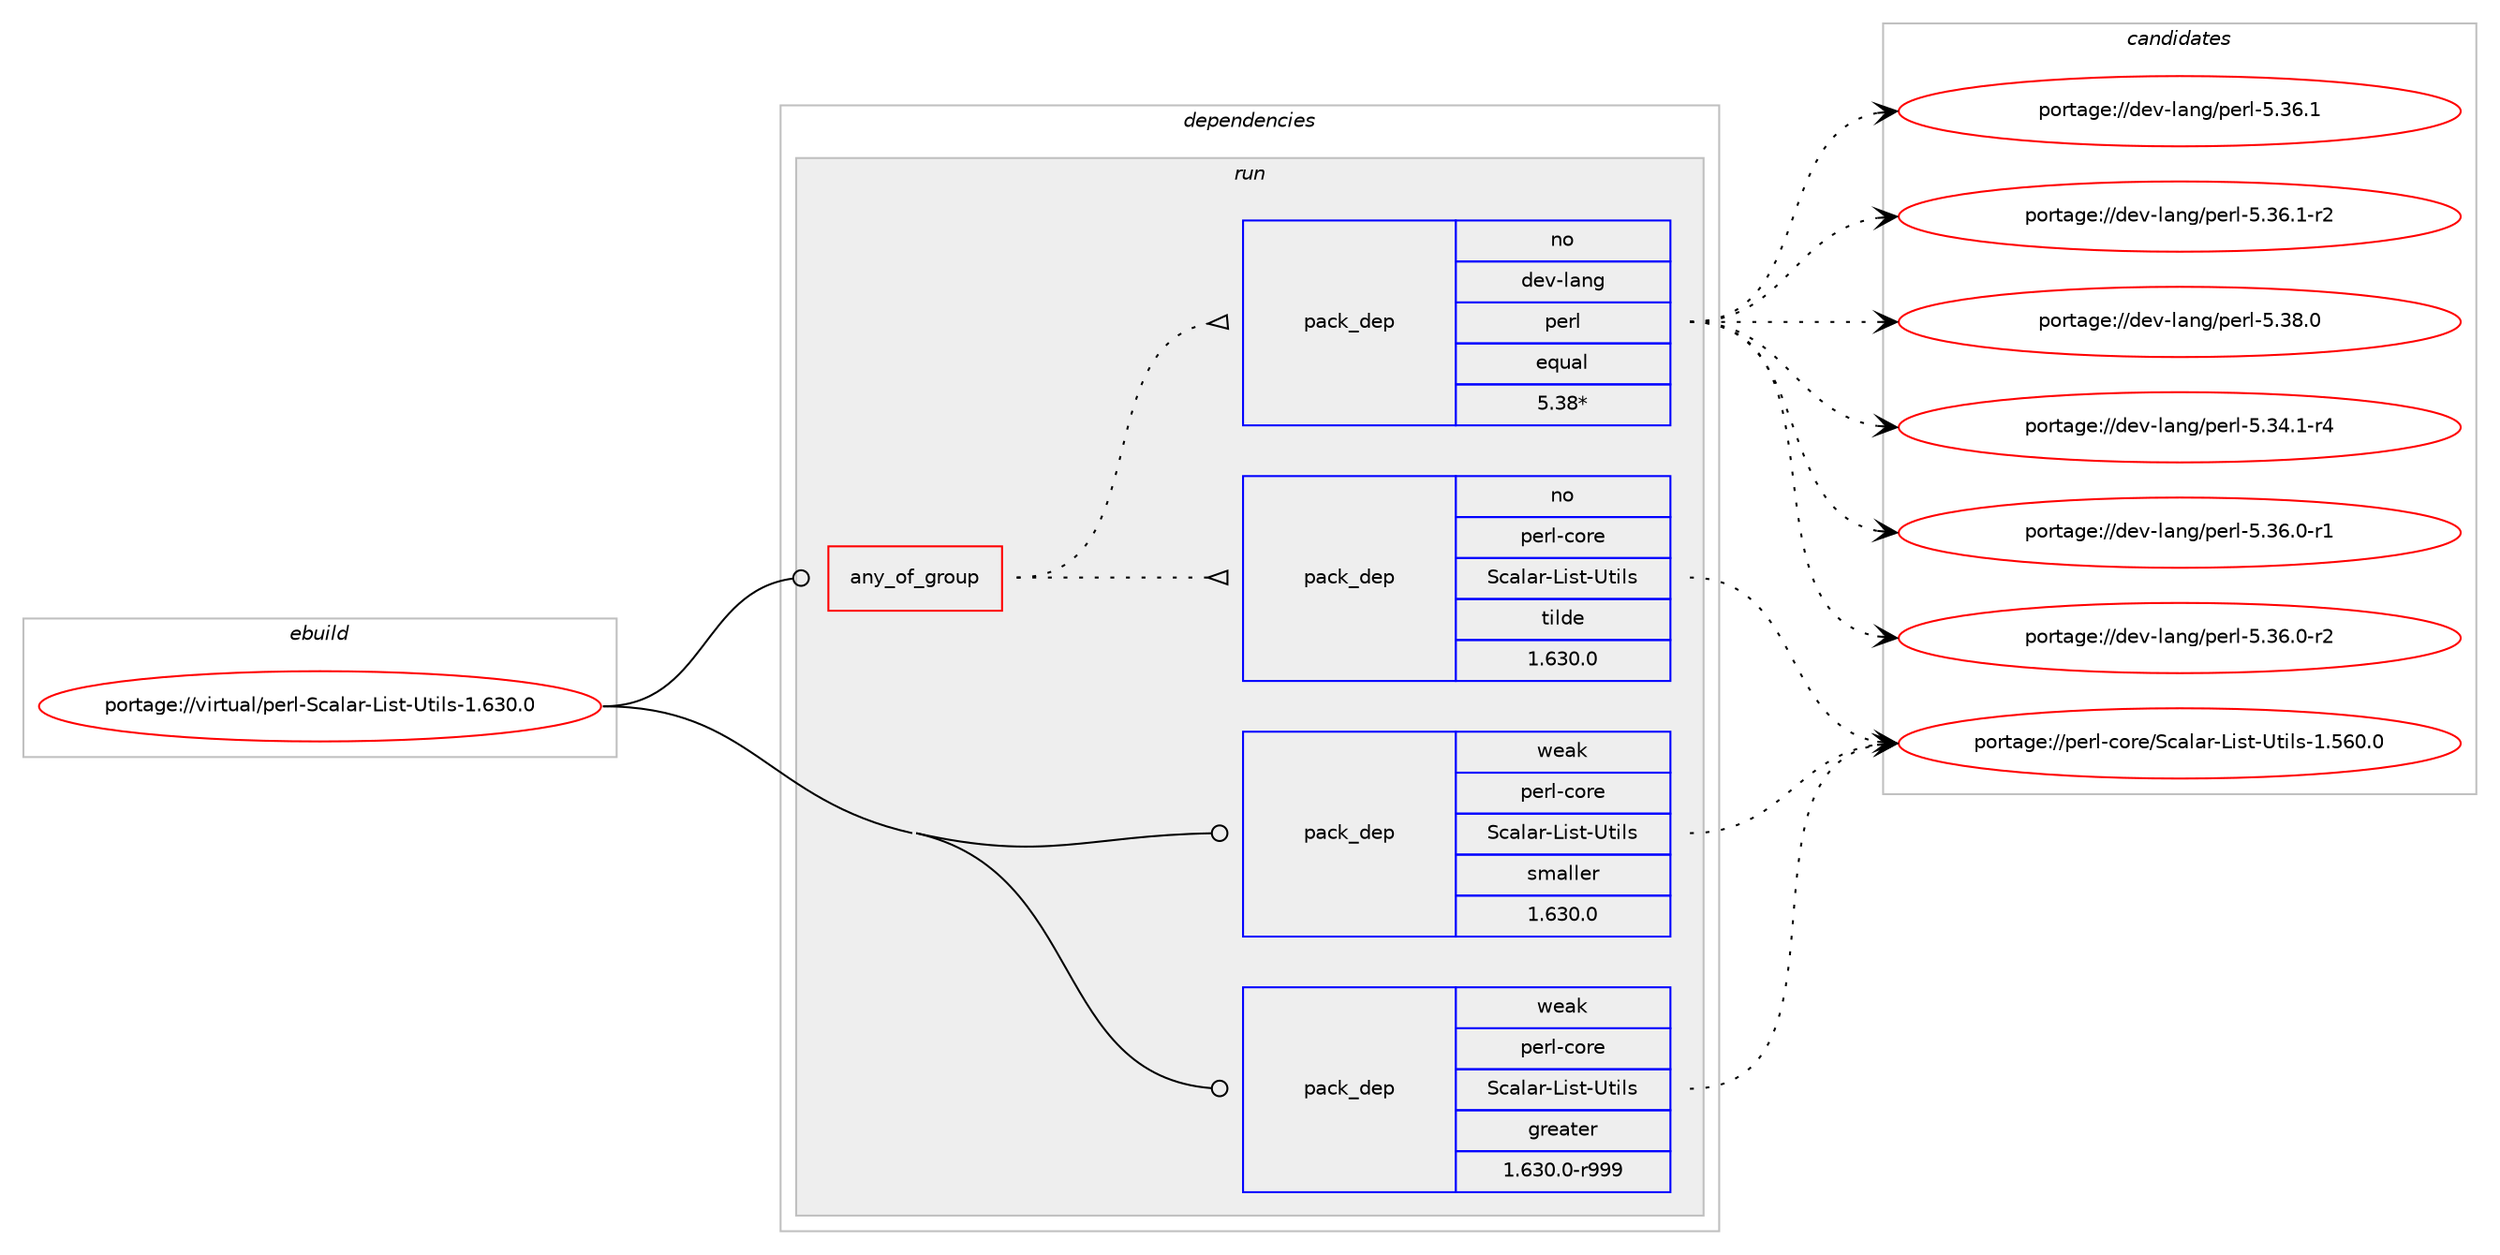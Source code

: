 digraph prolog {

# *************
# Graph options
# *************

newrank=true;
concentrate=true;
compound=true;
graph [rankdir=LR,fontname=Helvetica,fontsize=10,ranksep=1.5];#, ranksep=2.5, nodesep=0.2];
edge  [arrowhead=vee];
node  [fontname=Helvetica,fontsize=10];

# **********
# The ebuild
# **********

subgraph cluster_leftcol {
color=gray;
rank=same;
label=<<i>ebuild</i>>;
id [label="portage://virtual/perl-Scalar-List-Utils-1.630.0", color=red, width=4, href="../virtual/perl-Scalar-List-Utils-1.630.0.svg"];
}

# ****************
# The dependencies
# ****************

subgraph cluster_midcol {
color=gray;
label=<<i>dependencies</i>>;
subgraph cluster_compile {
fillcolor="#eeeeee";
style=filled;
label=<<i>compile</i>>;
}
subgraph cluster_compileandrun {
fillcolor="#eeeeee";
style=filled;
label=<<i>compile and run</i>>;
}
subgraph cluster_run {
fillcolor="#eeeeee";
style=filled;
label=<<i>run</i>>;
subgraph any86 {
dependency2046 [label=<<TABLE BORDER="0" CELLBORDER="1" CELLSPACING="0" CELLPADDING="4"><TR><TD CELLPADDING="10">any_of_group</TD></TR></TABLE>>, shape=none, color=red];subgraph pack1067 {
dependency2047 [label=<<TABLE BORDER="0" CELLBORDER="1" CELLSPACING="0" CELLPADDING="4" WIDTH="220"><TR><TD ROWSPAN="6" CELLPADDING="30">pack_dep</TD></TR><TR><TD WIDTH="110">no</TD></TR><TR><TD>dev-lang</TD></TR><TR><TD>perl</TD></TR><TR><TD>equal</TD></TR><TR><TD>5.38*</TD></TR></TABLE>>, shape=none, color=blue];
}
dependency2046:e -> dependency2047:w [weight=20,style="dotted",arrowhead="oinv"];
subgraph pack1068 {
dependency2048 [label=<<TABLE BORDER="0" CELLBORDER="1" CELLSPACING="0" CELLPADDING="4" WIDTH="220"><TR><TD ROWSPAN="6" CELLPADDING="30">pack_dep</TD></TR><TR><TD WIDTH="110">no</TD></TR><TR><TD>perl-core</TD></TR><TR><TD>Scalar-List-Utils</TD></TR><TR><TD>tilde</TD></TR><TR><TD>1.630.0</TD></TR></TABLE>>, shape=none, color=blue];
}
dependency2046:e -> dependency2048:w [weight=20,style="dotted",arrowhead="oinv"];
}
id:e -> dependency2046:w [weight=20,style="solid",arrowhead="odot"];
# *** BEGIN UNKNOWN DEPENDENCY TYPE (TODO) ***
# id -> package_dependency(portage://virtual/perl-Scalar-List-Utils-1.630.0,run,no,dev-lang,perl,none,[,,],any_same_slot,[])
# *** END UNKNOWN DEPENDENCY TYPE (TODO) ***

subgraph pack1069 {
dependency2049 [label=<<TABLE BORDER="0" CELLBORDER="1" CELLSPACING="0" CELLPADDING="4" WIDTH="220"><TR><TD ROWSPAN="6" CELLPADDING="30">pack_dep</TD></TR><TR><TD WIDTH="110">weak</TD></TR><TR><TD>perl-core</TD></TR><TR><TD>Scalar-List-Utils</TD></TR><TR><TD>greater</TD></TR><TR><TD>1.630.0-r999</TD></TR></TABLE>>, shape=none, color=blue];
}
id:e -> dependency2049:w [weight=20,style="solid",arrowhead="odot"];
subgraph pack1070 {
dependency2050 [label=<<TABLE BORDER="0" CELLBORDER="1" CELLSPACING="0" CELLPADDING="4" WIDTH="220"><TR><TD ROWSPAN="6" CELLPADDING="30">pack_dep</TD></TR><TR><TD WIDTH="110">weak</TD></TR><TR><TD>perl-core</TD></TR><TR><TD>Scalar-List-Utils</TD></TR><TR><TD>smaller</TD></TR><TR><TD>1.630.0</TD></TR></TABLE>>, shape=none, color=blue];
}
id:e -> dependency2050:w [weight=20,style="solid",arrowhead="odot"];
}
}

# **************
# The candidates
# **************

subgraph cluster_choices {
rank=same;
color=gray;
label=<<i>candidates</i>>;

subgraph choice1067 {
color=black;
nodesep=1;
choice100101118451089711010347112101114108455346515246494511452 [label="portage://dev-lang/perl-5.34.1-r4", color=red, width=4,href="../dev-lang/perl-5.34.1-r4.svg"];
choice100101118451089711010347112101114108455346515446484511449 [label="portage://dev-lang/perl-5.36.0-r1", color=red, width=4,href="../dev-lang/perl-5.36.0-r1.svg"];
choice100101118451089711010347112101114108455346515446484511450 [label="portage://dev-lang/perl-5.36.0-r2", color=red, width=4,href="../dev-lang/perl-5.36.0-r2.svg"];
choice10010111845108971101034711210111410845534651544649 [label="portage://dev-lang/perl-5.36.1", color=red, width=4,href="../dev-lang/perl-5.36.1.svg"];
choice100101118451089711010347112101114108455346515446494511450 [label="portage://dev-lang/perl-5.36.1-r2", color=red, width=4,href="../dev-lang/perl-5.36.1-r2.svg"];
choice10010111845108971101034711210111410845534651564648 [label="portage://dev-lang/perl-5.38.0", color=red, width=4,href="../dev-lang/perl-5.38.0.svg"];
dependency2047:e -> choice100101118451089711010347112101114108455346515246494511452:w [style=dotted,weight="100"];
dependency2047:e -> choice100101118451089711010347112101114108455346515446484511449:w [style=dotted,weight="100"];
dependency2047:e -> choice100101118451089711010347112101114108455346515446484511450:w [style=dotted,weight="100"];
dependency2047:e -> choice10010111845108971101034711210111410845534651544649:w [style=dotted,weight="100"];
dependency2047:e -> choice100101118451089711010347112101114108455346515446494511450:w [style=dotted,weight="100"];
dependency2047:e -> choice10010111845108971101034711210111410845534651564648:w [style=dotted,weight="100"];
}
subgraph choice1068 {
color=black;
nodesep=1;
choice11210111410845991111141014783999710897114457610511511645851161051081154549465354484648 [label="portage://perl-core/Scalar-List-Utils-1.560.0", color=red, width=4,href="../perl-core/Scalar-List-Utils-1.560.0.svg"];
dependency2048:e -> choice11210111410845991111141014783999710897114457610511511645851161051081154549465354484648:w [style=dotted,weight="100"];
}
subgraph choice1069 {
color=black;
nodesep=1;
choice11210111410845991111141014783999710897114457610511511645851161051081154549465354484648 [label="portage://perl-core/Scalar-List-Utils-1.560.0", color=red, width=4,href="../perl-core/Scalar-List-Utils-1.560.0.svg"];
dependency2049:e -> choice11210111410845991111141014783999710897114457610511511645851161051081154549465354484648:w [style=dotted,weight="100"];
}
subgraph choice1070 {
color=black;
nodesep=1;
choice11210111410845991111141014783999710897114457610511511645851161051081154549465354484648 [label="portage://perl-core/Scalar-List-Utils-1.560.0", color=red, width=4,href="../perl-core/Scalar-List-Utils-1.560.0.svg"];
dependency2050:e -> choice11210111410845991111141014783999710897114457610511511645851161051081154549465354484648:w [style=dotted,weight="100"];
}
}

}
